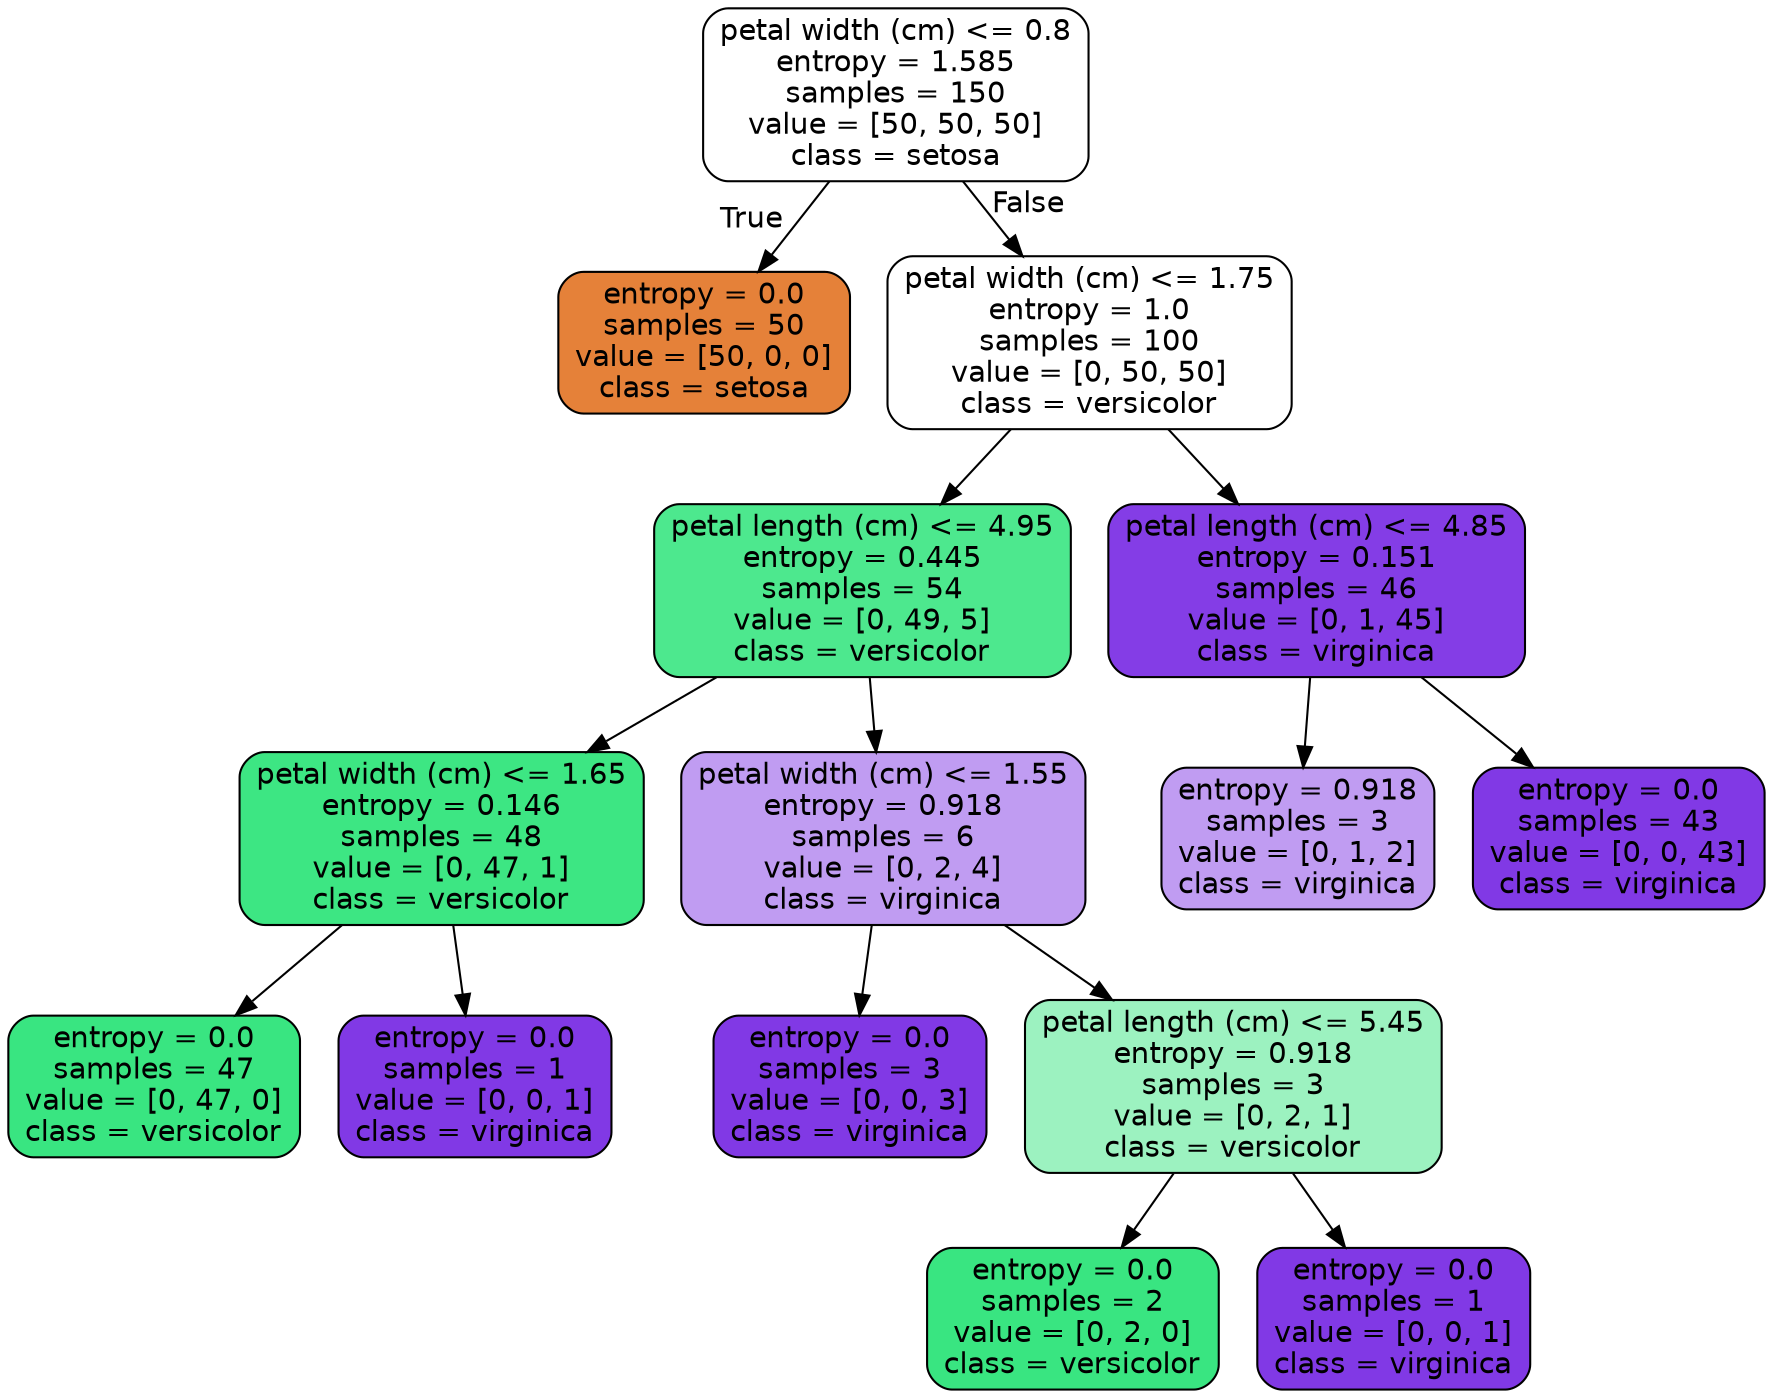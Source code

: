 digraph Tree {
node [shape=box, style="filled, rounded", color="black", fontname=helvetica] ;
edge [fontname=helvetica] ;
0 [label="petal width (cm) <= 0.8\nentropy = 1.585\nsamples = 150\nvalue = [50, 50, 50]\nclass = setosa", fillcolor="#e5813900"] ;
1 [label="entropy = 0.0\nsamples = 50\nvalue = [50, 0, 0]\nclass = setosa", fillcolor="#e58139ff"] ;
0 -> 1 [labeldistance=2.5, labelangle=45, headlabel="True"] ;
2 [label="petal width (cm) <= 1.75\nentropy = 1.0\nsamples = 100\nvalue = [0, 50, 50]\nclass = versicolor", fillcolor="#39e58100"] ;
0 -> 2 [labeldistance=2.5, labelangle=-45, headlabel="False"] ;
3 [label="petal length (cm) <= 4.95\nentropy = 0.445\nsamples = 54\nvalue = [0, 49, 5]\nclass = versicolor", fillcolor="#39e581e5"] ;
2 -> 3 ;
4 [label="petal width (cm) <= 1.65\nentropy = 0.146\nsamples = 48\nvalue = [0, 47, 1]\nclass = versicolor", fillcolor="#39e581fa"] ;
3 -> 4 ;
5 [label="entropy = 0.0\nsamples = 47\nvalue = [0, 47, 0]\nclass = versicolor", fillcolor="#39e581ff"] ;
4 -> 5 ;
6 [label="entropy = 0.0\nsamples = 1\nvalue = [0, 0, 1]\nclass = virginica", fillcolor="#8139e5ff"] ;
4 -> 6 ;
7 [label="petal width (cm) <= 1.55\nentropy = 0.918\nsamples = 6\nvalue = [0, 2, 4]\nclass = virginica", fillcolor="#8139e57f"] ;
3 -> 7 ;
8 [label="entropy = 0.0\nsamples = 3\nvalue = [0, 0, 3]\nclass = virginica", fillcolor="#8139e5ff"] ;
7 -> 8 ;
9 [label="petal length (cm) <= 5.45\nentropy = 0.918\nsamples = 3\nvalue = [0, 2, 1]\nclass = versicolor", fillcolor="#39e5817f"] ;
7 -> 9 ;
10 [label="entropy = 0.0\nsamples = 2\nvalue = [0, 2, 0]\nclass = versicolor", fillcolor="#39e581ff"] ;
9 -> 10 ;
11 [label="entropy = 0.0\nsamples = 1\nvalue = [0, 0, 1]\nclass = virginica", fillcolor="#8139e5ff"] ;
9 -> 11 ;
12 [label="petal length (cm) <= 4.85\nentropy = 0.151\nsamples = 46\nvalue = [0, 1, 45]\nclass = virginica", fillcolor="#8139e5f9"] ;
2 -> 12 ;
13 [label="entropy = 0.918\nsamples = 3\nvalue = [0, 1, 2]\nclass = virginica", fillcolor="#8139e57f"] ;
12 -> 13 ;
14 [label="entropy = 0.0\nsamples = 43\nvalue = [0, 0, 43]\nclass = virginica", fillcolor="#8139e5ff"] ;
12 -> 14 ;
}